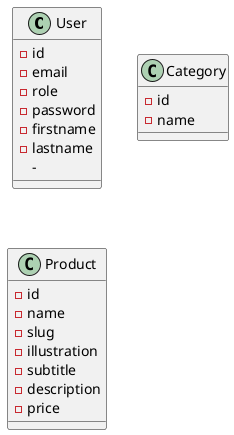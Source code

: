 @startuml diagramme de Class

class User {
    
    -id 
    -email
    -role
    -password
    -firstname
    -lastname
    -
}

class Category {

    -id
    -name
    
}

class Product {
    
    -id
    -name
    -slug
    -illustration
    -subtitle
    -description
    -price
}

@enduml